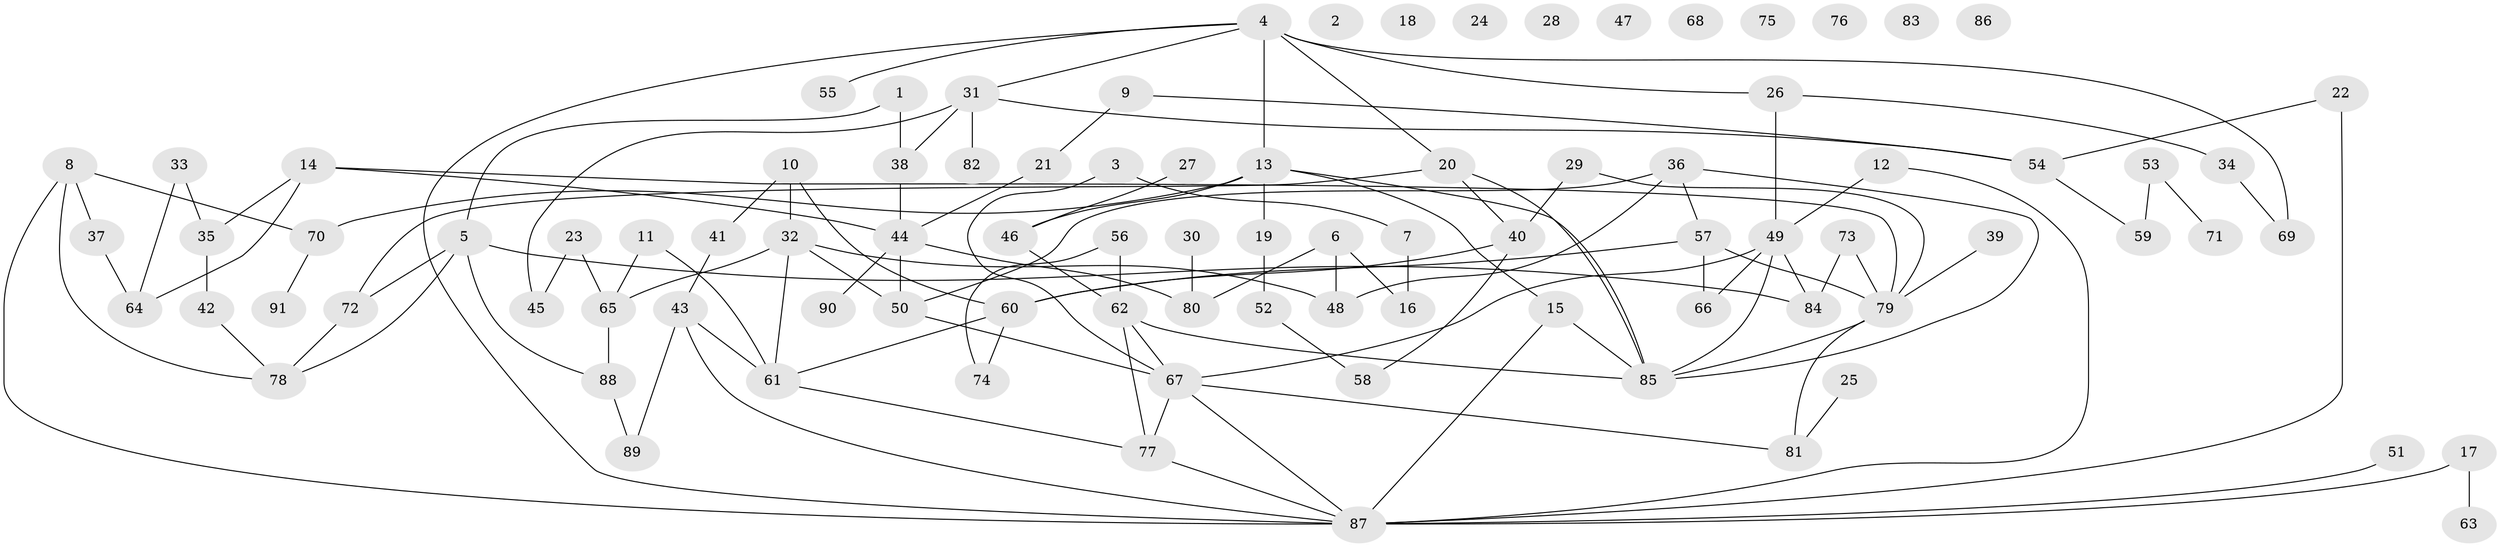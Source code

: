 // coarse degree distribution, {11: 0.05263157894736842, 8: 0.05263157894736842, 2: 0.3684210526315789, 4: 0.05263157894736842, 3: 0.10526315789473684, 6: 0.10526315789473684, 7: 0.15789473684210525, 1: 0.10526315789473684}
// Generated by graph-tools (version 1.1) at 2025/47/03/04/25 22:47:59]
// undirected, 91 vertices, 124 edges
graph export_dot {
  node [color=gray90,style=filled];
  1;
  2;
  3;
  4;
  5;
  6;
  7;
  8;
  9;
  10;
  11;
  12;
  13;
  14;
  15;
  16;
  17;
  18;
  19;
  20;
  21;
  22;
  23;
  24;
  25;
  26;
  27;
  28;
  29;
  30;
  31;
  32;
  33;
  34;
  35;
  36;
  37;
  38;
  39;
  40;
  41;
  42;
  43;
  44;
  45;
  46;
  47;
  48;
  49;
  50;
  51;
  52;
  53;
  54;
  55;
  56;
  57;
  58;
  59;
  60;
  61;
  62;
  63;
  64;
  65;
  66;
  67;
  68;
  69;
  70;
  71;
  72;
  73;
  74;
  75;
  76;
  77;
  78;
  79;
  80;
  81;
  82;
  83;
  84;
  85;
  86;
  87;
  88;
  89;
  90;
  91;
  1 -- 5;
  1 -- 38;
  3 -- 7;
  3 -- 67;
  4 -- 13;
  4 -- 20;
  4 -- 26;
  4 -- 31;
  4 -- 55;
  4 -- 69;
  4 -- 87;
  5 -- 72;
  5 -- 78;
  5 -- 84;
  5 -- 88;
  6 -- 16;
  6 -- 48;
  6 -- 80;
  7 -- 16;
  8 -- 37;
  8 -- 70;
  8 -- 78;
  8 -- 87;
  9 -- 21;
  9 -- 54;
  10 -- 32;
  10 -- 41;
  10 -- 60;
  11 -- 61;
  11 -- 65;
  12 -- 49;
  12 -- 87;
  13 -- 15;
  13 -- 19;
  13 -- 46;
  13 -- 70;
  13 -- 85;
  14 -- 35;
  14 -- 44;
  14 -- 64;
  14 -- 79;
  15 -- 85;
  15 -- 87;
  17 -- 63;
  17 -- 87;
  19 -- 52;
  20 -- 40;
  20 -- 72;
  20 -- 85;
  21 -- 44;
  22 -- 54;
  22 -- 87;
  23 -- 45;
  23 -- 65;
  25 -- 81;
  26 -- 34;
  26 -- 49;
  27 -- 46;
  29 -- 40;
  29 -- 79;
  30 -- 80;
  31 -- 38;
  31 -- 45;
  31 -- 54;
  31 -- 82;
  32 -- 48;
  32 -- 50;
  32 -- 61;
  32 -- 65;
  33 -- 35;
  33 -- 64;
  34 -- 69;
  35 -- 42;
  36 -- 48;
  36 -- 50;
  36 -- 57;
  36 -- 85;
  37 -- 64;
  38 -- 44;
  39 -- 79;
  40 -- 58;
  40 -- 60;
  41 -- 43;
  42 -- 78;
  43 -- 61;
  43 -- 87;
  43 -- 89;
  44 -- 50;
  44 -- 80;
  44 -- 90;
  46 -- 62;
  49 -- 66;
  49 -- 67;
  49 -- 84;
  49 -- 85;
  50 -- 67;
  51 -- 87;
  52 -- 58;
  53 -- 59;
  53 -- 71;
  54 -- 59;
  56 -- 62;
  56 -- 74;
  57 -- 60;
  57 -- 66;
  57 -- 79;
  60 -- 61;
  60 -- 74;
  61 -- 77;
  62 -- 67;
  62 -- 77;
  62 -- 85;
  65 -- 88;
  67 -- 77;
  67 -- 81;
  67 -- 87;
  70 -- 91;
  72 -- 78;
  73 -- 79;
  73 -- 84;
  77 -- 87;
  79 -- 81;
  79 -- 85;
  88 -- 89;
}
